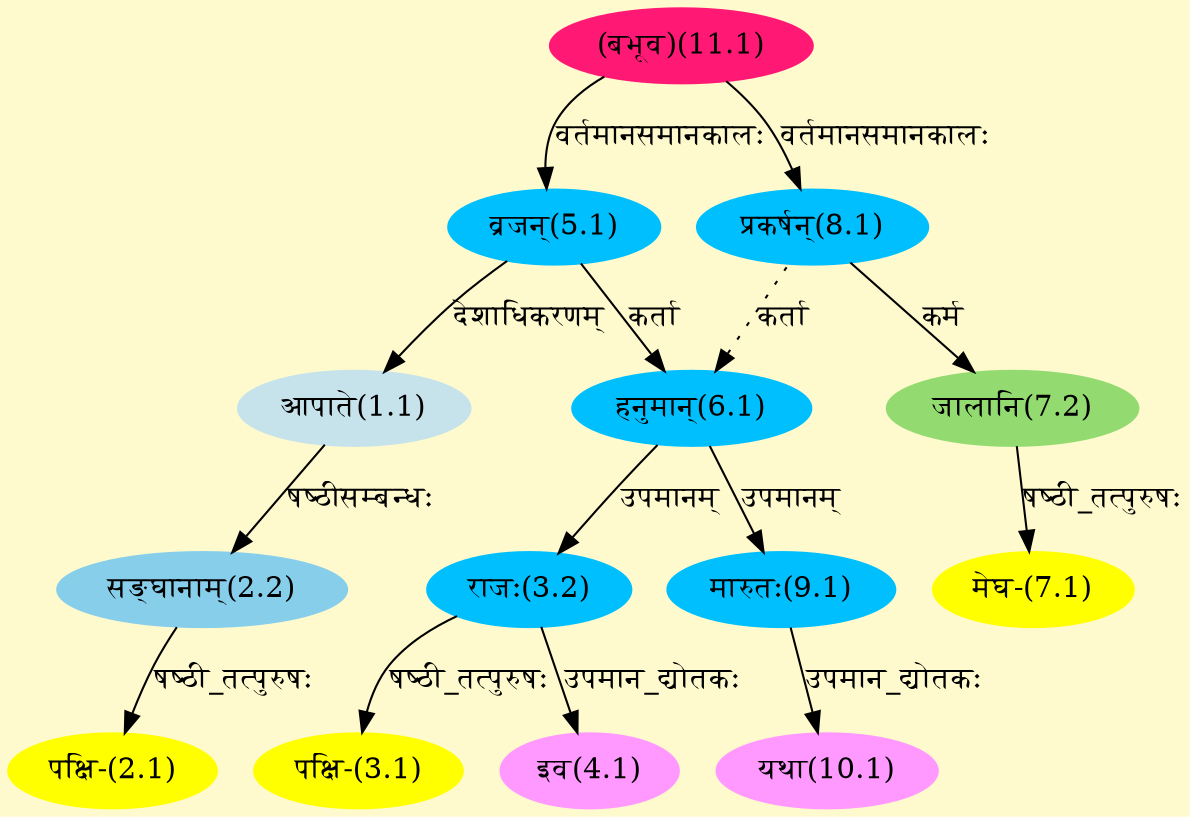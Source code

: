 digraph G{
rankdir=BT;
 compound=true;
 bgcolor="lemonchiffon1";
Node1_1 [style=filled, color="#C6E2EB" label = "आपाते(1.1)"]
Node5_1 [style=filled, color="#00BFFF" label = "व्रजन्(5.1)"]
Node2_1 [style=filled, color="#FFFF00" label = "पक्षि-(2.1)"]
Node2_2 [style=filled, color="#87CEEB" label = "सङ्घानाम्(2.2)"]
Node3_1 [style=filled, color="#FFFF00" label = "पक्षि-(3.1)"]
Node3_2 [style=filled, color="#00BFFF" label = "राजः(3.2)"]
Node6_1 [style=filled, color="#00BFFF" label = "हनुमान्(6.1)"]
Node4_1 [style=filled, color="#FF99FF" label = "इव(4.1)"]
Node11_1 [style=filled, color="#FF1975" label = "(बभूव)(11.1)"]
Node8_1 [style=filled, color="#00BFFF" label = "प्रकर्षन्(8.1)"]
Node7_1 [style=filled, color="#FFFF00" label = "मेघ-(7.1)"]
Node7_2 [style=filled, color="#93DB70" label = "जालानि(7.2)"]
Node9_1 [style=filled, color="#00BFFF" label = "मारुतः(9.1)"]
Node10_1 [style=filled, color="#FF99FF" label = "यथा(10.1)"]
/* Start of Relations section */

Node1_1 -> Node5_1 [  label="देशाधिकरणम्"  dir="back" ]
Node2_1 -> Node2_2 [  label="षष्ठी_तत्पुरुषः"  dir="back" ]
Node2_2 -> Node1_1 [  label="षष्ठीसम्बन्धः"  dir="back" ]
Node3_1 -> Node3_2 [  label="षष्ठी_तत्पुरुषः"  dir="back" ]
Node3_2 -> Node6_1 [  label="उपमानम्"  dir="back" ]
Node4_1 -> Node3_2 [  label="उपमान_द्योतकः"  dir="back" ]
Node5_1 -> Node11_1 [  label="वर्तमानसमानकालः"  dir="back" ]
Node6_1 -> Node5_1 [  label="कर्ता"  dir="back" ]
Node6_1 -> Node8_1 [ style=dotted label="कर्ता"  dir="back" ]
Node7_1 -> Node7_2 [  label="षष्ठी_तत्पुरुषः"  dir="back" ]
Node7_2 -> Node8_1 [  label="कर्म"  dir="back" ]
Node8_1 -> Node11_1 [  label="वर्तमानसमानकालः"  dir="back" ]
Node9_1 -> Node6_1 [  label="उपमानम्"  dir="back" ]
Node10_1 -> Node9_1 [  label="उपमान_द्योतकः"  dir="back" ]
}
